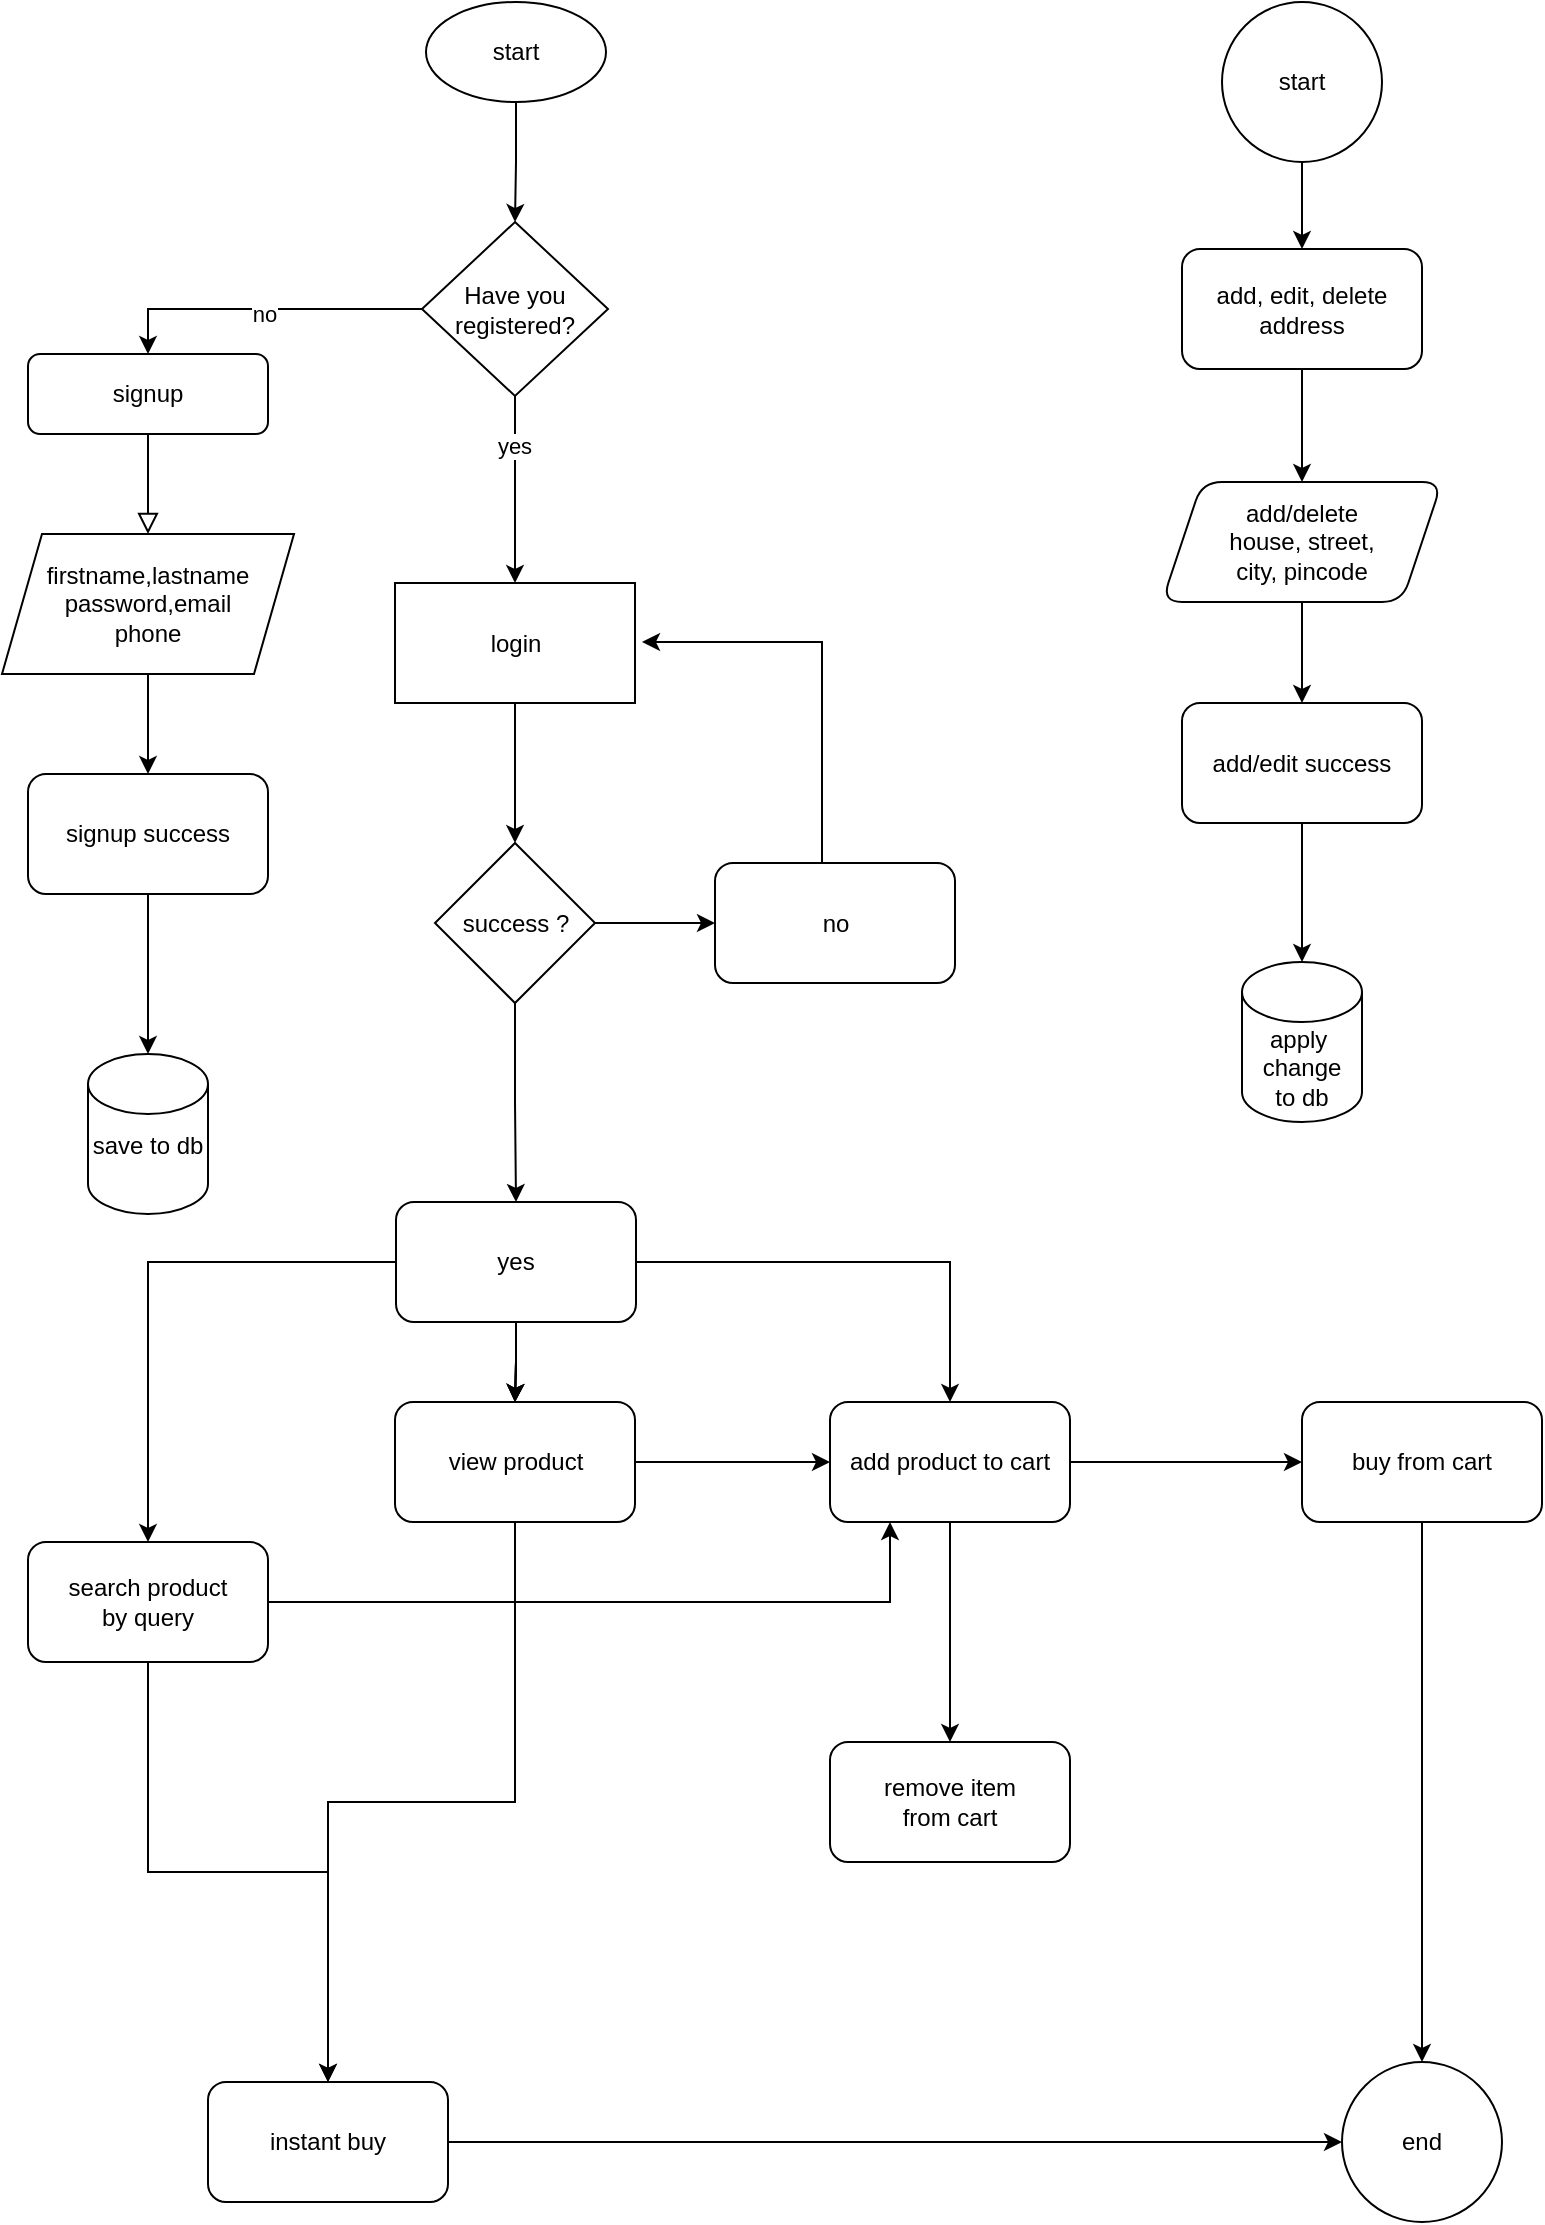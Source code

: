 <mxfile version="24.3.1" type="device">
  <diagram id="C5RBs43oDa-KdzZeNtuy" name="Page-1">
    <mxGraphModel dx="1406" dy="1982" grid="1" gridSize="10" guides="1" tooltips="1" connect="1" arrows="1" fold="1" page="1" pageScale="1" pageWidth="827" pageHeight="1169" math="0" shadow="0">
      <root>
        <mxCell id="WIyWlLk6GJQsqaUBKTNV-0" />
        <mxCell id="WIyWlLk6GJQsqaUBKTNV-1" parent="WIyWlLk6GJQsqaUBKTNV-0" />
        <mxCell id="WIyWlLk6GJQsqaUBKTNV-2" value="" style="rounded=0;html=1;jettySize=auto;orthogonalLoop=1;fontSize=11;endArrow=block;endFill=0;endSize=8;strokeWidth=1;shadow=0;labelBackgroundColor=none;edgeStyle=orthogonalEdgeStyle;" parent="WIyWlLk6GJQsqaUBKTNV-1" source="WIyWlLk6GJQsqaUBKTNV-3" edge="1">
          <mxGeometry relative="1" as="geometry">
            <mxPoint x="93" y="-884" as="targetPoint" />
          </mxGeometry>
        </mxCell>
        <mxCell id="WIyWlLk6GJQsqaUBKTNV-3" value="signup" style="rounded=1;whiteSpace=wrap;html=1;fontSize=12;glass=0;strokeWidth=1;shadow=0;" parent="WIyWlLk6GJQsqaUBKTNV-1" vertex="1">
          <mxGeometry x="33" y="-974" width="120" height="40" as="geometry" />
        </mxCell>
        <mxCell id="aJsSuuLjuQ1n_8bjBylW-14" style="edgeStyle=orthogonalEdgeStyle;rounded=0;orthogonalLoop=1;jettySize=auto;html=1;" parent="WIyWlLk6GJQsqaUBKTNV-1" source="aJsSuuLjuQ1n_8bjBylW-0" target="aJsSuuLjuQ1n_8bjBylW-11" edge="1">
          <mxGeometry relative="1" as="geometry" />
        </mxCell>
        <mxCell id="aJsSuuLjuQ1n_8bjBylW-0" value="start" style="ellipse;whiteSpace=wrap;html=1;" parent="WIyWlLk6GJQsqaUBKTNV-1" vertex="1">
          <mxGeometry x="232" y="-1150" width="90" height="50" as="geometry" />
        </mxCell>
        <mxCell id="aJsSuuLjuQ1n_8bjBylW-5" style="edgeStyle=orthogonalEdgeStyle;rounded=0;orthogonalLoop=1;jettySize=auto;html=1;" parent="WIyWlLk6GJQsqaUBKTNV-1" source="aJsSuuLjuQ1n_8bjBylW-4" edge="1">
          <mxGeometry relative="1" as="geometry">
            <mxPoint x="93" y="-764" as="targetPoint" />
          </mxGeometry>
        </mxCell>
        <mxCell id="aJsSuuLjuQ1n_8bjBylW-4" value="firstname,lastname&lt;br&gt;password,email&lt;br&gt;phone" style="shape=parallelogram;perimeter=parallelogramPerimeter;whiteSpace=wrap;html=1;fixedSize=1;" parent="WIyWlLk6GJQsqaUBKTNV-1" vertex="1">
          <mxGeometry x="20" y="-884" width="146" height="70" as="geometry" />
        </mxCell>
        <mxCell id="aJsSuuLjuQ1n_8bjBylW-7" style="edgeStyle=orthogonalEdgeStyle;rounded=0;orthogonalLoop=1;jettySize=auto;html=1;entryX=0.5;entryY=0;entryDx=0;entryDy=0;entryPerimeter=0;" parent="WIyWlLk6GJQsqaUBKTNV-1" source="aJsSuuLjuQ1n_8bjBylW-6" target="aJsSuuLjuQ1n_8bjBylW-22" edge="1">
          <mxGeometry relative="1" as="geometry">
            <mxPoint x="93" y="-664" as="targetPoint" />
          </mxGeometry>
        </mxCell>
        <mxCell id="aJsSuuLjuQ1n_8bjBylW-6" value="signup success" style="rounded=1;whiteSpace=wrap;html=1;" parent="WIyWlLk6GJQsqaUBKTNV-1" vertex="1">
          <mxGeometry x="33" y="-764" width="120" height="60" as="geometry" />
        </mxCell>
        <mxCell id="aJsSuuLjuQ1n_8bjBylW-12" style="edgeStyle=orthogonalEdgeStyle;rounded=0;orthogonalLoop=1;jettySize=auto;html=1;entryX=0.5;entryY=0;entryDx=0;entryDy=0;" parent="WIyWlLk6GJQsqaUBKTNV-1" source="aJsSuuLjuQ1n_8bjBylW-11" target="WIyWlLk6GJQsqaUBKTNV-3" edge="1">
          <mxGeometry relative="1" as="geometry" />
        </mxCell>
        <mxCell id="aJsSuuLjuQ1n_8bjBylW-13" value="no" style="edgeLabel;html=1;align=center;verticalAlign=middle;resizable=0;points=[];" parent="aJsSuuLjuQ1n_8bjBylW-12" vertex="1" connectable="0">
          <mxGeometry x="-0.01" y="2" relative="1" as="geometry">
            <mxPoint as="offset" />
          </mxGeometry>
        </mxCell>
        <mxCell id="aJsSuuLjuQ1n_8bjBylW-20" value="" style="edgeStyle=orthogonalEdgeStyle;rounded=0;orthogonalLoop=1;jettySize=auto;html=1;" parent="WIyWlLk6GJQsqaUBKTNV-1" source="aJsSuuLjuQ1n_8bjBylW-11" target="aJsSuuLjuQ1n_8bjBylW-19" edge="1">
          <mxGeometry relative="1" as="geometry" />
        </mxCell>
        <mxCell id="aJsSuuLjuQ1n_8bjBylW-21" value="yes" style="edgeLabel;html=1;align=center;verticalAlign=middle;resizable=0;points=[];" parent="aJsSuuLjuQ1n_8bjBylW-20" vertex="1" connectable="0">
          <mxGeometry x="-0.476" y="-1" relative="1" as="geometry">
            <mxPoint as="offset" />
          </mxGeometry>
        </mxCell>
        <mxCell id="aJsSuuLjuQ1n_8bjBylW-11" value="Have you&lt;br&gt;registered?" style="rhombus;whiteSpace=wrap;html=1;" parent="WIyWlLk6GJQsqaUBKTNV-1" vertex="1">
          <mxGeometry x="230" y="-1040" width="93" height="87" as="geometry" />
        </mxCell>
        <mxCell id="aJsSuuLjuQ1n_8bjBylW-26" value="" style="edgeStyle=orthogonalEdgeStyle;rounded=0;orthogonalLoop=1;jettySize=auto;html=1;" parent="WIyWlLk6GJQsqaUBKTNV-1" source="aJsSuuLjuQ1n_8bjBylW-19" target="aJsSuuLjuQ1n_8bjBylW-25" edge="1">
          <mxGeometry relative="1" as="geometry" />
        </mxCell>
        <mxCell id="aJsSuuLjuQ1n_8bjBylW-19" value="login" style="whiteSpace=wrap;html=1;" parent="WIyWlLk6GJQsqaUBKTNV-1" vertex="1">
          <mxGeometry x="216.5" y="-859.5" width="120" height="60" as="geometry" />
        </mxCell>
        <mxCell id="aJsSuuLjuQ1n_8bjBylW-22" value="save to db&lt;div&gt;&lt;br&gt;&lt;/div&gt;" style="shape=cylinder3;whiteSpace=wrap;html=1;boundedLbl=1;backgroundOutline=1;size=15;" parent="WIyWlLk6GJQsqaUBKTNV-1" vertex="1">
          <mxGeometry x="63" y="-624" width="60" height="80" as="geometry" />
        </mxCell>
        <mxCell id="aJsSuuLjuQ1n_8bjBylW-31" value="" style="edgeStyle=orthogonalEdgeStyle;rounded=0;orthogonalLoop=1;jettySize=auto;html=1;" parent="WIyWlLk6GJQsqaUBKTNV-1" source="aJsSuuLjuQ1n_8bjBylW-25" target="aJsSuuLjuQ1n_8bjBylW-30" edge="1">
          <mxGeometry relative="1" as="geometry" />
        </mxCell>
        <mxCell id="aJsSuuLjuQ1n_8bjBylW-33" value="" style="edgeStyle=orthogonalEdgeStyle;rounded=0;orthogonalLoop=1;jettySize=auto;html=1;" parent="WIyWlLk6GJQsqaUBKTNV-1" source="aJsSuuLjuQ1n_8bjBylW-25" target="aJsSuuLjuQ1n_8bjBylW-32" edge="1">
          <mxGeometry relative="1" as="geometry" />
        </mxCell>
        <mxCell id="aJsSuuLjuQ1n_8bjBylW-25" value="success ?" style="rhombus;whiteSpace=wrap;html=1;" parent="WIyWlLk6GJQsqaUBKTNV-1" vertex="1">
          <mxGeometry x="236.5" y="-729.5" width="80" height="80" as="geometry" />
        </mxCell>
        <mxCell id="aJsSuuLjuQ1n_8bjBylW-41" value="" style="edgeStyle=orthogonalEdgeStyle;rounded=0;orthogonalLoop=1;jettySize=auto;html=1;" parent="WIyWlLk6GJQsqaUBKTNV-1" source="aJsSuuLjuQ1n_8bjBylW-30" target="aJsSuuLjuQ1n_8bjBylW-40" edge="1">
          <mxGeometry relative="1" as="geometry" />
        </mxCell>
        <mxCell id="aJsSuuLjuQ1n_8bjBylW-43" value="" style="edgeStyle=orthogonalEdgeStyle;rounded=0;orthogonalLoop=1;jettySize=auto;html=1;" parent="WIyWlLk6GJQsqaUBKTNV-1" source="aJsSuuLjuQ1n_8bjBylW-30" target="aJsSuuLjuQ1n_8bjBylW-42" edge="1">
          <mxGeometry relative="1" as="geometry" />
        </mxCell>
        <mxCell id="aJsSuuLjuQ1n_8bjBylW-45" value="" style="edgeStyle=orthogonalEdgeStyle;rounded=0;orthogonalLoop=1;jettySize=auto;html=1;" parent="WIyWlLk6GJQsqaUBKTNV-1" source="aJsSuuLjuQ1n_8bjBylW-30" target="aJsSuuLjuQ1n_8bjBylW-42" edge="1">
          <mxGeometry relative="1" as="geometry" />
        </mxCell>
        <mxCell id="aJsSuuLjuQ1n_8bjBylW-46" value="" style="edgeStyle=orthogonalEdgeStyle;rounded=0;orthogonalLoop=1;jettySize=auto;html=1;" parent="WIyWlLk6GJQsqaUBKTNV-1" source="aJsSuuLjuQ1n_8bjBylW-30" target="aJsSuuLjuQ1n_8bjBylW-42" edge="1">
          <mxGeometry relative="1" as="geometry" />
        </mxCell>
        <mxCell id="aJsSuuLjuQ1n_8bjBylW-48" value="" style="edgeStyle=orthogonalEdgeStyle;rounded=0;orthogonalLoop=1;jettySize=auto;html=1;" parent="WIyWlLk6GJQsqaUBKTNV-1" source="aJsSuuLjuQ1n_8bjBylW-30" target="aJsSuuLjuQ1n_8bjBylW-47" edge="1">
          <mxGeometry relative="1" as="geometry" />
        </mxCell>
        <mxCell id="aJsSuuLjuQ1n_8bjBylW-30" value="yes" style="rounded=1;whiteSpace=wrap;html=1;" parent="WIyWlLk6GJQsqaUBKTNV-1" vertex="1">
          <mxGeometry x="217" y="-550" width="120" height="60" as="geometry" />
        </mxCell>
        <mxCell id="aJsSuuLjuQ1n_8bjBylW-32" value="no" style="rounded=1;whiteSpace=wrap;html=1;" parent="WIyWlLk6GJQsqaUBKTNV-1" vertex="1">
          <mxGeometry x="376.5" y="-719.5" width="120" height="60" as="geometry" />
        </mxCell>
        <mxCell id="aJsSuuLjuQ1n_8bjBylW-36" value="" style="endArrow=classic;html=1;rounded=0;" parent="WIyWlLk6GJQsqaUBKTNV-1" edge="1">
          <mxGeometry width="50" height="50" relative="1" as="geometry">
            <mxPoint x="430" y="-720" as="sourcePoint" />
            <mxPoint x="340" y="-830" as="targetPoint" />
            <Array as="points">
              <mxPoint x="430" y="-830" />
            </Array>
          </mxGeometry>
        </mxCell>
        <mxCell id="aJsSuuLjuQ1n_8bjBylW-56" style="edgeStyle=orthogonalEdgeStyle;rounded=0;orthogonalLoop=1;jettySize=auto;html=1;entryX=0.25;entryY=1;entryDx=0;entryDy=0;" parent="WIyWlLk6GJQsqaUBKTNV-1" source="aJsSuuLjuQ1n_8bjBylW-40" target="aJsSuuLjuQ1n_8bjBylW-47" edge="1">
          <mxGeometry relative="1" as="geometry" />
        </mxCell>
        <mxCell id="BxuBOlvTyZtWGUZpvjWb-1" value="" style="edgeStyle=orthogonalEdgeStyle;rounded=0;orthogonalLoop=1;jettySize=auto;html=1;" edge="1" parent="WIyWlLk6GJQsqaUBKTNV-1" source="aJsSuuLjuQ1n_8bjBylW-40" target="BxuBOlvTyZtWGUZpvjWb-0">
          <mxGeometry relative="1" as="geometry" />
        </mxCell>
        <mxCell id="aJsSuuLjuQ1n_8bjBylW-40" value="search product&lt;br&gt;by query" style="whiteSpace=wrap;html=1;rounded=1;" parent="WIyWlLk6GJQsqaUBKTNV-1" vertex="1">
          <mxGeometry x="33" y="-380" width="120" height="60" as="geometry" />
        </mxCell>
        <mxCell id="aJsSuuLjuQ1n_8bjBylW-51" style="edgeStyle=orthogonalEdgeStyle;rounded=0;orthogonalLoop=1;jettySize=auto;html=1;" parent="WIyWlLk6GJQsqaUBKTNV-1" source="aJsSuuLjuQ1n_8bjBylW-42" target="aJsSuuLjuQ1n_8bjBylW-47" edge="1">
          <mxGeometry relative="1" as="geometry" />
        </mxCell>
        <mxCell id="BxuBOlvTyZtWGUZpvjWb-2" style="edgeStyle=orthogonalEdgeStyle;rounded=0;orthogonalLoop=1;jettySize=auto;html=1;" edge="1" parent="WIyWlLk6GJQsqaUBKTNV-1" source="aJsSuuLjuQ1n_8bjBylW-42" target="BxuBOlvTyZtWGUZpvjWb-0">
          <mxGeometry relative="1" as="geometry" />
        </mxCell>
        <mxCell id="aJsSuuLjuQ1n_8bjBylW-42" value="view product" style="whiteSpace=wrap;html=1;rounded=1;" parent="WIyWlLk6GJQsqaUBKTNV-1" vertex="1">
          <mxGeometry x="216.5" y="-450" width="120" height="60" as="geometry" />
        </mxCell>
        <mxCell id="aJsSuuLjuQ1n_8bjBylW-50" value="" style="edgeStyle=orthogonalEdgeStyle;rounded=0;orthogonalLoop=1;jettySize=auto;html=1;" parent="WIyWlLk6GJQsqaUBKTNV-1" source="aJsSuuLjuQ1n_8bjBylW-47" target="aJsSuuLjuQ1n_8bjBylW-49" edge="1">
          <mxGeometry relative="1" as="geometry" />
        </mxCell>
        <mxCell id="aJsSuuLjuQ1n_8bjBylW-54" value="" style="edgeStyle=orthogonalEdgeStyle;rounded=0;orthogonalLoop=1;jettySize=auto;html=1;" parent="WIyWlLk6GJQsqaUBKTNV-1" source="aJsSuuLjuQ1n_8bjBylW-47" target="aJsSuuLjuQ1n_8bjBylW-53" edge="1">
          <mxGeometry relative="1" as="geometry" />
        </mxCell>
        <mxCell id="aJsSuuLjuQ1n_8bjBylW-47" value="add product to cart" style="whiteSpace=wrap;html=1;rounded=1;" parent="WIyWlLk6GJQsqaUBKTNV-1" vertex="1">
          <mxGeometry x="434" y="-450" width="120" height="60" as="geometry" />
        </mxCell>
        <mxCell id="aJsSuuLjuQ1n_8bjBylW-49" value="remove item&lt;br&gt;from cart" style="whiteSpace=wrap;html=1;rounded=1;" parent="WIyWlLk6GJQsqaUBKTNV-1" vertex="1">
          <mxGeometry x="434" y="-280" width="120" height="60" as="geometry" />
        </mxCell>
        <mxCell id="BxuBOlvTyZtWGUZpvjWb-4" value="" style="edgeStyle=orthogonalEdgeStyle;rounded=0;orthogonalLoop=1;jettySize=auto;html=1;" edge="1" parent="WIyWlLk6GJQsqaUBKTNV-1" source="aJsSuuLjuQ1n_8bjBylW-53" target="BxuBOlvTyZtWGUZpvjWb-3">
          <mxGeometry relative="1" as="geometry" />
        </mxCell>
        <mxCell id="aJsSuuLjuQ1n_8bjBylW-53" value="buy from cart" style="whiteSpace=wrap;html=1;rounded=1;" parent="WIyWlLk6GJQsqaUBKTNV-1" vertex="1">
          <mxGeometry x="670" y="-450" width="120" height="60" as="geometry" />
        </mxCell>
        <mxCell id="BxuBOlvTyZtWGUZpvjWb-5" style="edgeStyle=orthogonalEdgeStyle;rounded=0;orthogonalLoop=1;jettySize=auto;html=1;" edge="1" parent="WIyWlLk6GJQsqaUBKTNV-1" source="BxuBOlvTyZtWGUZpvjWb-0" target="BxuBOlvTyZtWGUZpvjWb-3">
          <mxGeometry relative="1" as="geometry" />
        </mxCell>
        <mxCell id="BxuBOlvTyZtWGUZpvjWb-0" value="instant buy" style="whiteSpace=wrap;html=1;rounded=1;" vertex="1" parent="WIyWlLk6GJQsqaUBKTNV-1">
          <mxGeometry x="123" y="-110" width="120" height="60" as="geometry" />
        </mxCell>
        <mxCell id="BxuBOlvTyZtWGUZpvjWb-3" value="end" style="ellipse;whiteSpace=wrap;html=1;rounded=1;" vertex="1" parent="WIyWlLk6GJQsqaUBKTNV-1">
          <mxGeometry x="690" y="-120" width="80" height="80" as="geometry" />
        </mxCell>
        <mxCell id="BxuBOlvTyZtWGUZpvjWb-9" value="" style="edgeStyle=orthogonalEdgeStyle;rounded=0;orthogonalLoop=1;jettySize=auto;html=1;" edge="1" parent="WIyWlLk6GJQsqaUBKTNV-1" source="BxuBOlvTyZtWGUZpvjWb-7" target="BxuBOlvTyZtWGUZpvjWb-8">
          <mxGeometry relative="1" as="geometry" />
        </mxCell>
        <mxCell id="BxuBOlvTyZtWGUZpvjWb-7" value="start" style="ellipse;whiteSpace=wrap;html=1;aspect=fixed;" vertex="1" parent="WIyWlLk6GJQsqaUBKTNV-1">
          <mxGeometry x="630" y="-1150" width="80" height="80" as="geometry" />
        </mxCell>
        <mxCell id="BxuBOlvTyZtWGUZpvjWb-11" value="" style="edgeStyle=orthogonalEdgeStyle;rounded=0;orthogonalLoop=1;jettySize=auto;html=1;" edge="1" parent="WIyWlLk6GJQsqaUBKTNV-1" source="BxuBOlvTyZtWGUZpvjWb-8" target="BxuBOlvTyZtWGUZpvjWb-10">
          <mxGeometry relative="1" as="geometry" />
        </mxCell>
        <mxCell id="BxuBOlvTyZtWGUZpvjWb-8" value="add, edit, delete&lt;br&gt;address" style="rounded=1;whiteSpace=wrap;html=1;" vertex="1" parent="WIyWlLk6GJQsqaUBKTNV-1">
          <mxGeometry x="610" y="-1026.5" width="120" height="60" as="geometry" />
        </mxCell>
        <mxCell id="BxuBOlvTyZtWGUZpvjWb-13" value="" style="edgeStyle=orthogonalEdgeStyle;rounded=0;orthogonalLoop=1;jettySize=auto;html=1;" edge="1" parent="WIyWlLk6GJQsqaUBKTNV-1" source="BxuBOlvTyZtWGUZpvjWb-10" target="BxuBOlvTyZtWGUZpvjWb-12">
          <mxGeometry relative="1" as="geometry" />
        </mxCell>
        <mxCell id="BxuBOlvTyZtWGUZpvjWb-10" value="add/delete &lt;br&gt;house, street, &lt;br&gt;city, pincode" style="shape=parallelogram;perimeter=parallelogramPerimeter;whiteSpace=wrap;html=1;fixedSize=1;rounded=1;" vertex="1" parent="WIyWlLk6GJQsqaUBKTNV-1">
          <mxGeometry x="600" y="-910" width="140" height="60" as="geometry" />
        </mxCell>
        <mxCell id="BxuBOlvTyZtWGUZpvjWb-15" style="edgeStyle=orthogonalEdgeStyle;rounded=0;orthogonalLoop=1;jettySize=auto;html=1;" edge="1" parent="WIyWlLk6GJQsqaUBKTNV-1" source="BxuBOlvTyZtWGUZpvjWb-12" target="BxuBOlvTyZtWGUZpvjWb-14">
          <mxGeometry relative="1" as="geometry" />
        </mxCell>
        <mxCell id="BxuBOlvTyZtWGUZpvjWb-12" value="add/edit success" style="whiteSpace=wrap;html=1;rounded=1;" vertex="1" parent="WIyWlLk6GJQsqaUBKTNV-1">
          <mxGeometry x="610" y="-799.5" width="120" height="60" as="geometry" />
        </mxCell>
        <mxCell id="BxuBOlvTyZtWGUZpvjWb-14" value="apply&amp;nbsp;&lt;br&gt;change&lt;br&gt;to db" style="shape=cylinder3;whiteSpace=wrap;html=1;boundedLbl=1;backgroundOutline=1;size=15;" vertex="1" parent="WIyWlLk6GJQsqaUBKTNV-1">
          <mxGeometry x="640" y="-670" width="60" height="80" as="geometry" />
        </mxCell>
      </root>
    </mxGraphModel>
  </diagram>
</mxfile>
